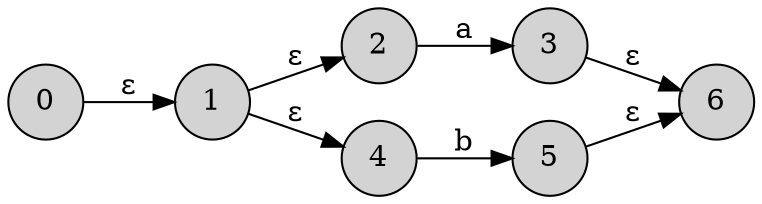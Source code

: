 
digraph {
rankdir=LR;
node [shape = circle; style = filled;];
0->1[label="ε"];
1->2[label="ε"];
1->4[label="ε"];
2->3[label="a"];
3->6[label="ε"];
4->5[label="b"];
5->6[label="ε"];
0 [label="0";]
1 [label="1";]
2 [label="2";]
3 [label="3";]
4 [label="4";]
5 [label="5";]
6 [label="6";]
}

